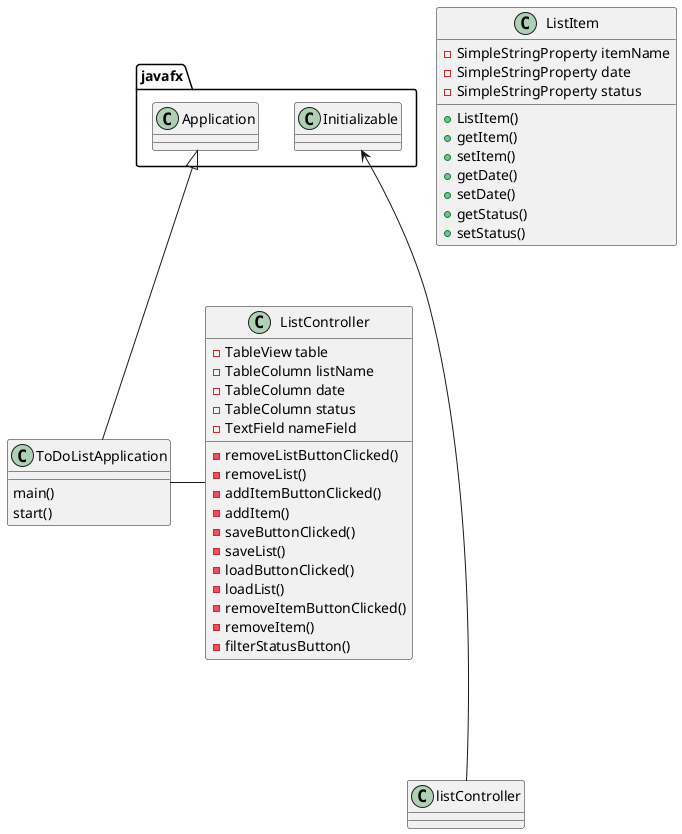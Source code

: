 @startuml
'https://plantuml.com/class-diagram

class ToDoListApplication {
    main()
    start()
}

class ListController {
    -TableView table
    -TableColumn listName
    -TableColumn date
    -TableColumn status
    -TextField nameField
    -removeListButtonClicked()
    -removeList()
    -addItemButtonClicked()
    -addItem()
    -saveButtonClicked()
    -saveList()
    -loadButtonClicked()
    -loadList()
    -removeItemButtonClicked()
    -removeItem()
    -filterStatusButton()


}


class ListItem {
    -SimpleStringProperty itemName
    -SimpleStringProperty date
    -SimpleStringProperty status
    +ListItem()
    +getItem()
    +setItem()
    +getDate()
    +setDate()
    +getStatus()
    +setStatus()
}

javafx.Application <|-- ToDoListApplication
ToDoListApplication - ListController
javafx.Initializable  <---- listController



@enduml